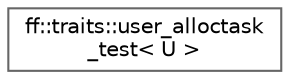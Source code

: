 digraph "类继承关系图"
{
 // LATEX_PDF_SIZE
  bgcolor="transparent";
  edge [fontname=Helvetica,fontsize=10,labelfontname=Helvetica,labelfontsize=10];
  node [fontname=Helvetica,fontsize=10,shape=box,height=0.2,width=0.4];
  rankdir="LR";
  Node0 [id="Node000000",label="ff::traits::user_alloctask\l_test\< U \>",height=0.2,width=0.4,color="grey40", fillcolor="white", style="filled",URL="$structff_1_1traits_1_1user__alloctask__test.html",tooltip=" "];
}
